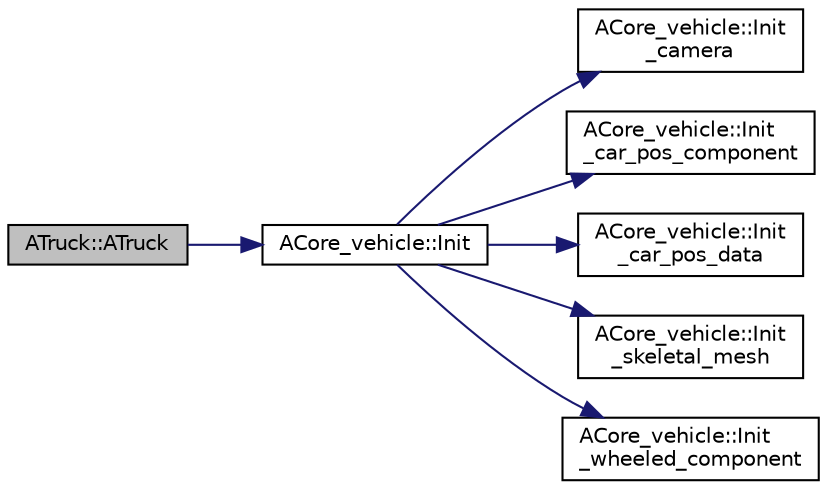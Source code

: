 digraph "ATruck::ATruck"
{
 // LATEX_PDF_SIZE
  edge [fontname="Helvetica",fontsize="10",labelfontname="Helvetica",labelfontsize="10"];
  node [fontname="Helvetica",fontsize="10",shape=record];
  rankdir="LR";
  Node1 [label="ATruck::ATruck",height=0.2,width=0.4,color="black", fillcolor="grey75", style="filled", fontcolor="black",tooltip=" "];
  Node1 -> Node2 [color="midnightblue",fontsize="10",style="solid"];
  Node2 [label="ACore_vehicle::Init",height=0.2,width=0.4,color="black", fillcolor="white", style="filled",URL="$class_a_core__vehicle.html#ac8216aa437b1c28cba6f88a5ece06a20",tooltip="차량 종류에 따라 초기화"];
  Node2 -> Node3 [color="midnightblue",fontsize="10",style="solid"];
  Node3 [label="ACore_vehicle::Init\l_camera",height=0.2,width=0.4,color="black", fillcolor="white", style="filled",URL="$class_a_core__vehicle.html#a94463cecf3e4be14978df971e99c442d",tooltip="카메라 컴포넌트 초기화"];
  Node2 -> Node4 [color="midnightblue",fontsize="10",style="solid"];
  Node4 [label="ACore_vehicle::Init\l_car_pos_component",height=0.2,width=0.4,color="black", fillcolor="white", style="filled",URL="$class_a_core__vehicle.html#a6272a2c5dbe08aab73822ed9185c5ea2",tooltip=" "];
  Node2 -> Node5 [color="midnightblue",fontsize="10",style="solid"];
  Node5 [label="ACore_vehicle::Init\l_car_pos_data",height=0.2,width=0.4,color="black", fillcolor="white", style="filled",URL="$class_a_core__vehicle.html#a3f0aeaed9e81e356d560b46532ed7312",tooltip="자동차 문짝 및 좌석 위치 초기화"];
  Node2 -> Node6 [color="midnightblue",fontsize="10",style="solid"];
  Node6 [label="ACore_vehicle::Init\l_skeletal_mesh",height=0.2,width=0.4,color="black", fillcolor="white", style="filled",URL="$class_a_core__vehicle.html#a6729095072ee512814c21356b5751bd1",tooltip="차량 메시 초기화"];
  Node2 -> Node7 [color="midnightblue",fontsize="10",style="solid"];
  Node7 [label="ACore_vehicle::Init\l_wheeled_component",height=0.2,width=0.4,color="black", fillcolor="white", style="filled",URL="$class_a_core__vehicle.html#aaa5be8e81b3b2cf9db11e25bd747ae85",tooltip="차량 바퀴 컴포넌트 초기화"];
}
